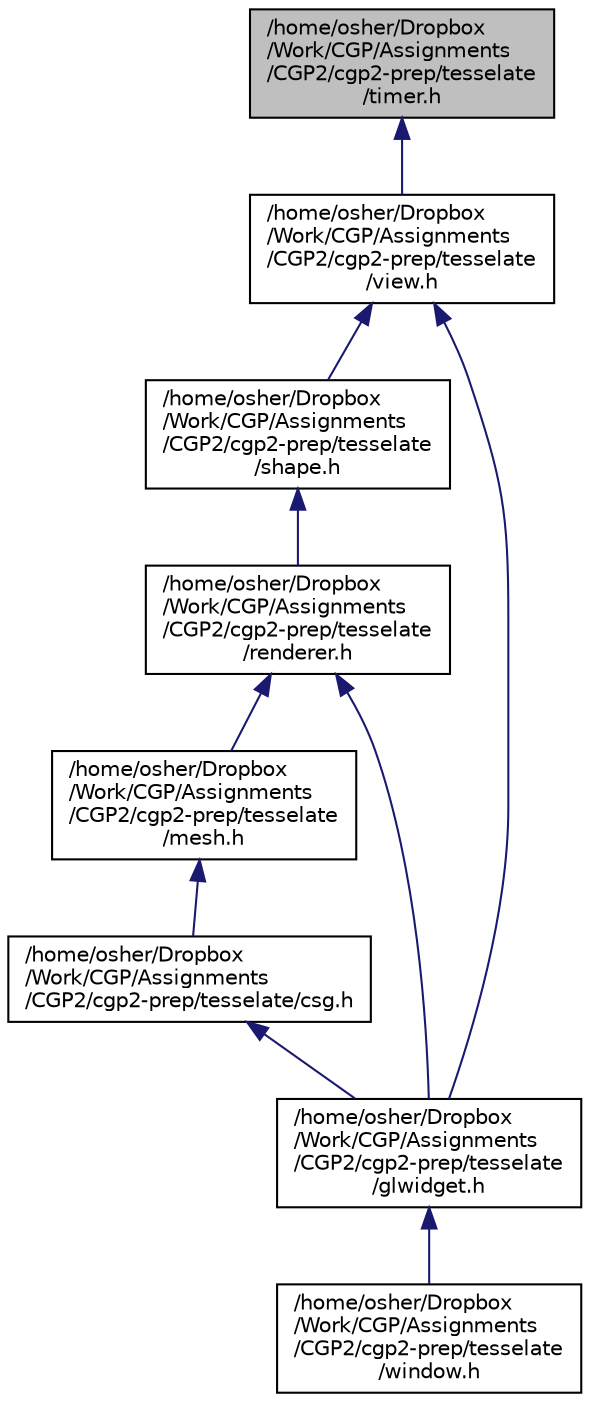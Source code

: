 digraph "/home/osher/Dropbox/Work/CGP/Assignments/CGP2/cgp2-prep/tesselate/timer.h"
{
  edge [fontname="Helvetica",fontsize="10",labelfontname="Helvetica",labelfontsize="10"];
  node [fontname="Helvetica",fontsize="10",shape=record];
  Node1 [label="/home/osher/Dropbox\l/Work/CGP/Assignments\l/CGP2/cgp2-prep/tesselate\l/timer.h",height=0.2,width=0.4,color="black", fillcolor="grey75", style="filled" fontcolor="black"];
  Node1 -> Node2 [dir="back",color="midnightblue",fontsize="10",style="solid",fontname="Helvetica"];
  Node2 [label="/home/osher/Dropbox\l/Work/CGP/Assignments\l/CGP2/cgp2-prep/tesselate\l/view.h",height=0.2,width=0.4,color="black", fillcolor="white", style="filled",URL="$view_8h.html",tooltip="Controlling viewpoint changes. "];
  Node2 -> Node3 [dir="back",color="midnightblue",fontsize="10",style="solid",fontname="Helvetica"];
  Node3 [label="/home/osher/Dropbox\l/Work/CGP/Assignments\l/CGP2/cgp2-prep/tesselate\l/shape.h",height=0.2,width=0.4,color="black", fillcolor="white", style="filled",URL="$shape_8h.html",tooltip="ShapeGeometry class for rendering shapes in triangle mesh format. "];
  Node3 -> Node4 [dir="back",color="midnightblue",fontsize="10",style="solid",fontname="Helvetica"];
  Node4 [label="/home/osher/Dropbox\l/Work/CGP/Assignments\l/CGP2/cgp2-prep/tesselate\l/renderer.h",height=0.2,width=0.4,color="black", fillcolor="white", style="filled",URL="$renderer_8h_source.html"];
  Node4 -> Node5 [dir="back",color="midnightblue",fontsize="10",style="solid",fontname="Helvetica"];
  Node5 [label="/home/osher/Dropbox\l/Work/CGP/Assignments\l/CGP2/cgp2-prep/tesselate\l/mesh.h",height=0.2,width=0.4,color="black", fillcolor="white", style="filled",URL="$mesh_8h.html",tooltip="Data structure representing a triangle mesh in 3D space. "];
  Node5 -> Node6 [dir="back",color="midnightblue",fontsize="10",style="solid",fontname="Helvetica"];
  Node6 [label="/home/osher/Dropbox\l/Work/CGP/Assignments\l/CGP2/cgp2-prep/tesselate/csg.h",height=0.2,width=0.4,color="black", fillcolor="white", style="filled",URL="$csg_8h.html",tooltip="Constructive Solid Geometry binary tree, with internal nodes representing binary set operations and l..."];
  Node6 -> Node7 [dir="back",color="midnightblue",fontsize="10",style="solid",fontname="Helvetica"];
  Node7 [label="/home/osher/Dropbox\l/Work/CGP/Assignments\l/CGP2/cgp2-prep/tesselate\l/glwidget.h",height=0.2,width=0.4,color="black", fillcolor="white", style="filled",URL="$glwidget_8h_source.html"];
  Node7 -> Node8 [dir="back",color="midnightblue",fontsize="10",style="solid",fontname="Helvetica"];
  Node8 [label="/home/osher/Dropbox\l/Work/CGP/Assignments\l/CGP2/cgp2-prep/tesselate\l/window.h",height=0.2,width=0.4,color="black", fillcolor="white", style="filled",URL="$window_8h_source.html"];
  Node4 -> Node7 [dir="back",color="midnightblue",fontsize="10",style="solid",fontname="Helvetica"];
  Node2 -> Node7 [dir="back",color="midnightblue",fontsize="10",style="solid",fontname="Helvetica"];
}
